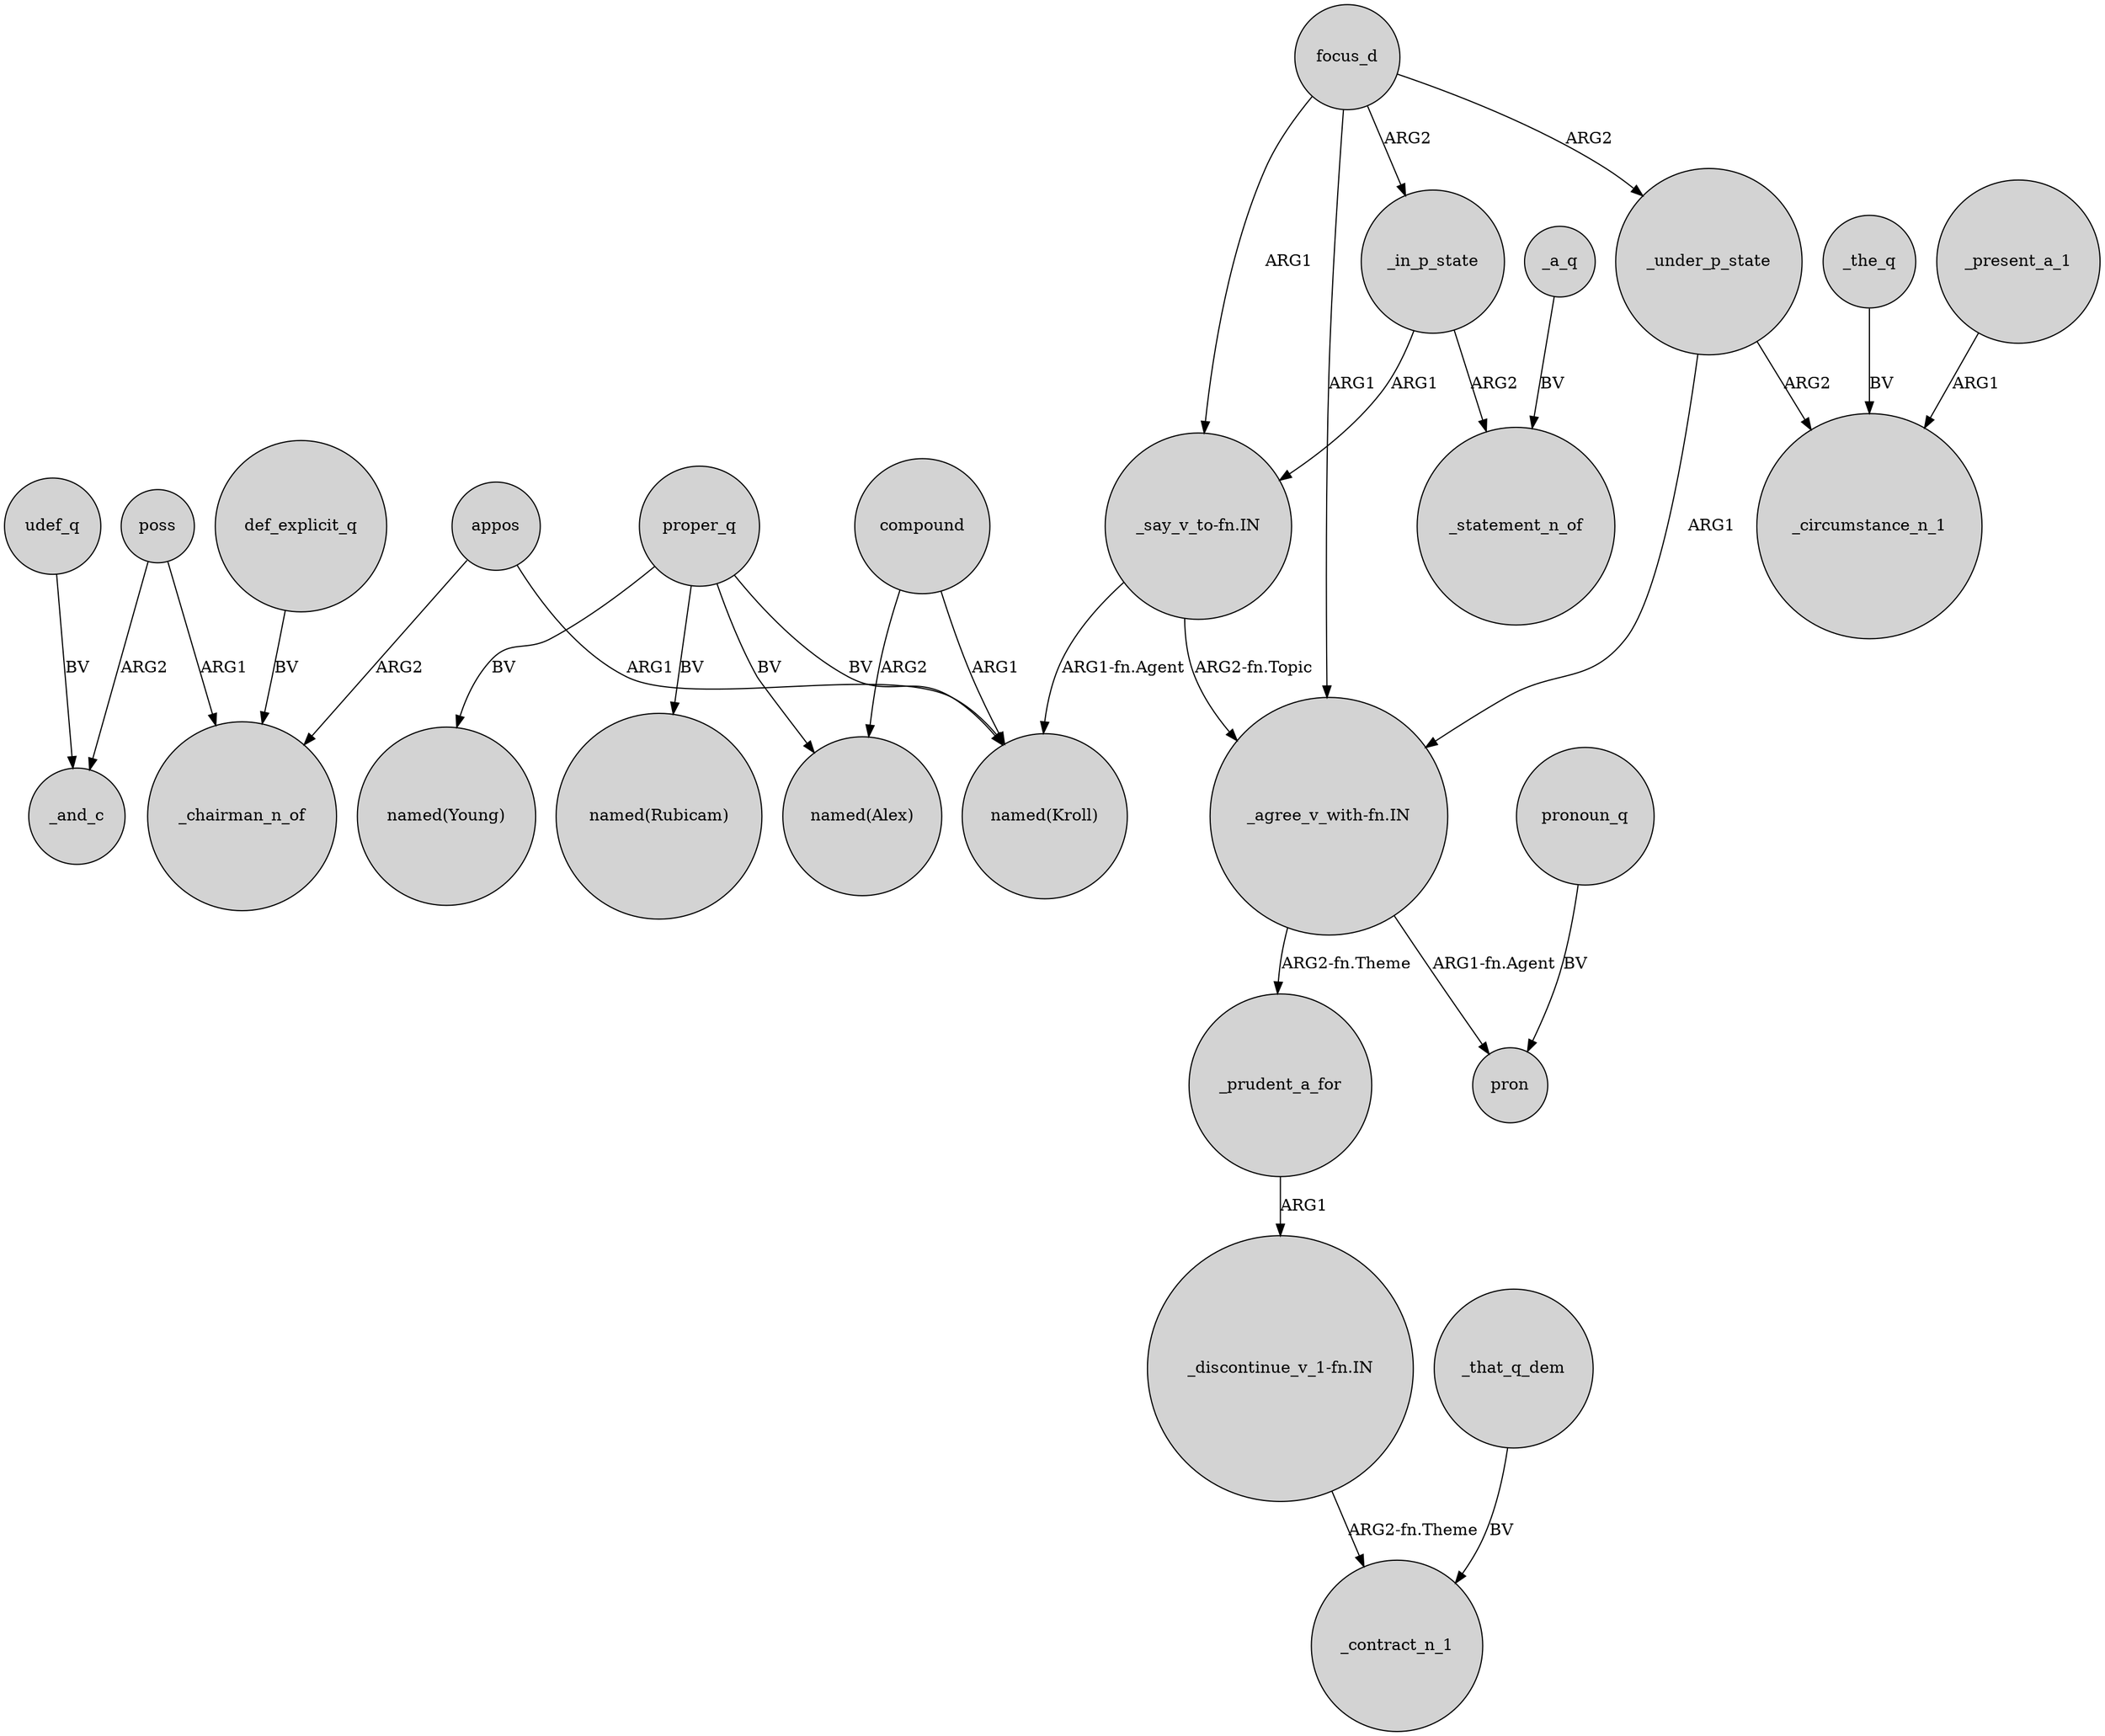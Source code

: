 digraph {
	node [shape=circle style=filled]
	poss -> _and_c [label=ARG2]
	_under_p_state -> _circumstance_n_1 [label=ARG2]
	proper_q -> "named(Rubicam)" [label=BV]
	compound -> "named(Kroll)" [label=ARG1]
	_the_q -> _circumstance_n_1 [label=BV]
	focus_d -> _in_p_state [label=ARG2]
	_in_p_state -> _statement_n_of [label=ARG2]
	_a_q -> _statement_n_of [label=BV]
	"_agree_v_with-fn.IN" -> _prudent_a_for [label="ARG2-fn.Theme"]
	compound -> "named(Alex)" [label=ARG2]
	proper_q -> "named(Kroll)" [label=BV]
	focus_d -> "_say_v_to-fn.IN" [label=ARG1]
	_prudent_a_for -> "_discontinue_v_1-fn.IN" [label=ARG1]
	pronoun_q -> pron [label=BV]
	appos -> _chairman_n_of [label=ARG2]
	appos -> "named(Kroll)" [label=ARG1]
	"_discontinue_v_1-fn.IN" -> _contract_n_1 [label="ARG2-fn.Theme"]
	"_say_v_to-fn.IN" -> "_agree_v_with-fn.IN" [label="ARG2-fn.Topic"]
	"_say_v_to-fn.IN" -> "named(Kroll)" [label="ARG1-fn.Agent"]
	proper_q -> "named(Alex)" [label=BV]
	"_agree_v_with-fn.IN" -> pron [label="ARG1-fn.Agent"]
	_present_a_1 -> _circumstance_n_1 [label=ARG1]
	proper_q -> "named(Young)" [label=BV]
	focus_d -> "_agree_v_with-fn.IN" [label=ARG1]
	_that_q_dem -> _contract_n_1 [label=BV]
	udef_q -> _and_c [label=BV]
	def_explicit_q -> _chairman_n_of [label=BV]
	focus_d -> _under_p_state [label=ARG2]
	_in_p_state -> "_say_v_to-fn.IN" [label=ARG1]
	poss -> _chairman_n_of [label=ARG1]
	_under_p_state -> "_agree_v_with-fn.IN" [label=ARG1]
}
